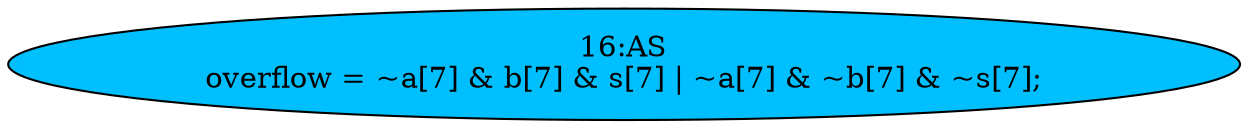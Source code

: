 strict digraph "" {
	node [label="\N"];
	"16:AS"	[ast="<pyverilog.vparser.ast.Assign object at 0x7fb175297410>",
		def_var="['overflow']",
		fillcolor=deepskyblue,
		label="16:AS
overflow = ~a[7] & b[7] & s[7] | ~a[7] & ~b[7] & ~s[7];",
		statements="[]",
		style=filled,
		typ=Assign,
		use_var="['a', 'b', 's', 'a', 'b', 's']"];
}
